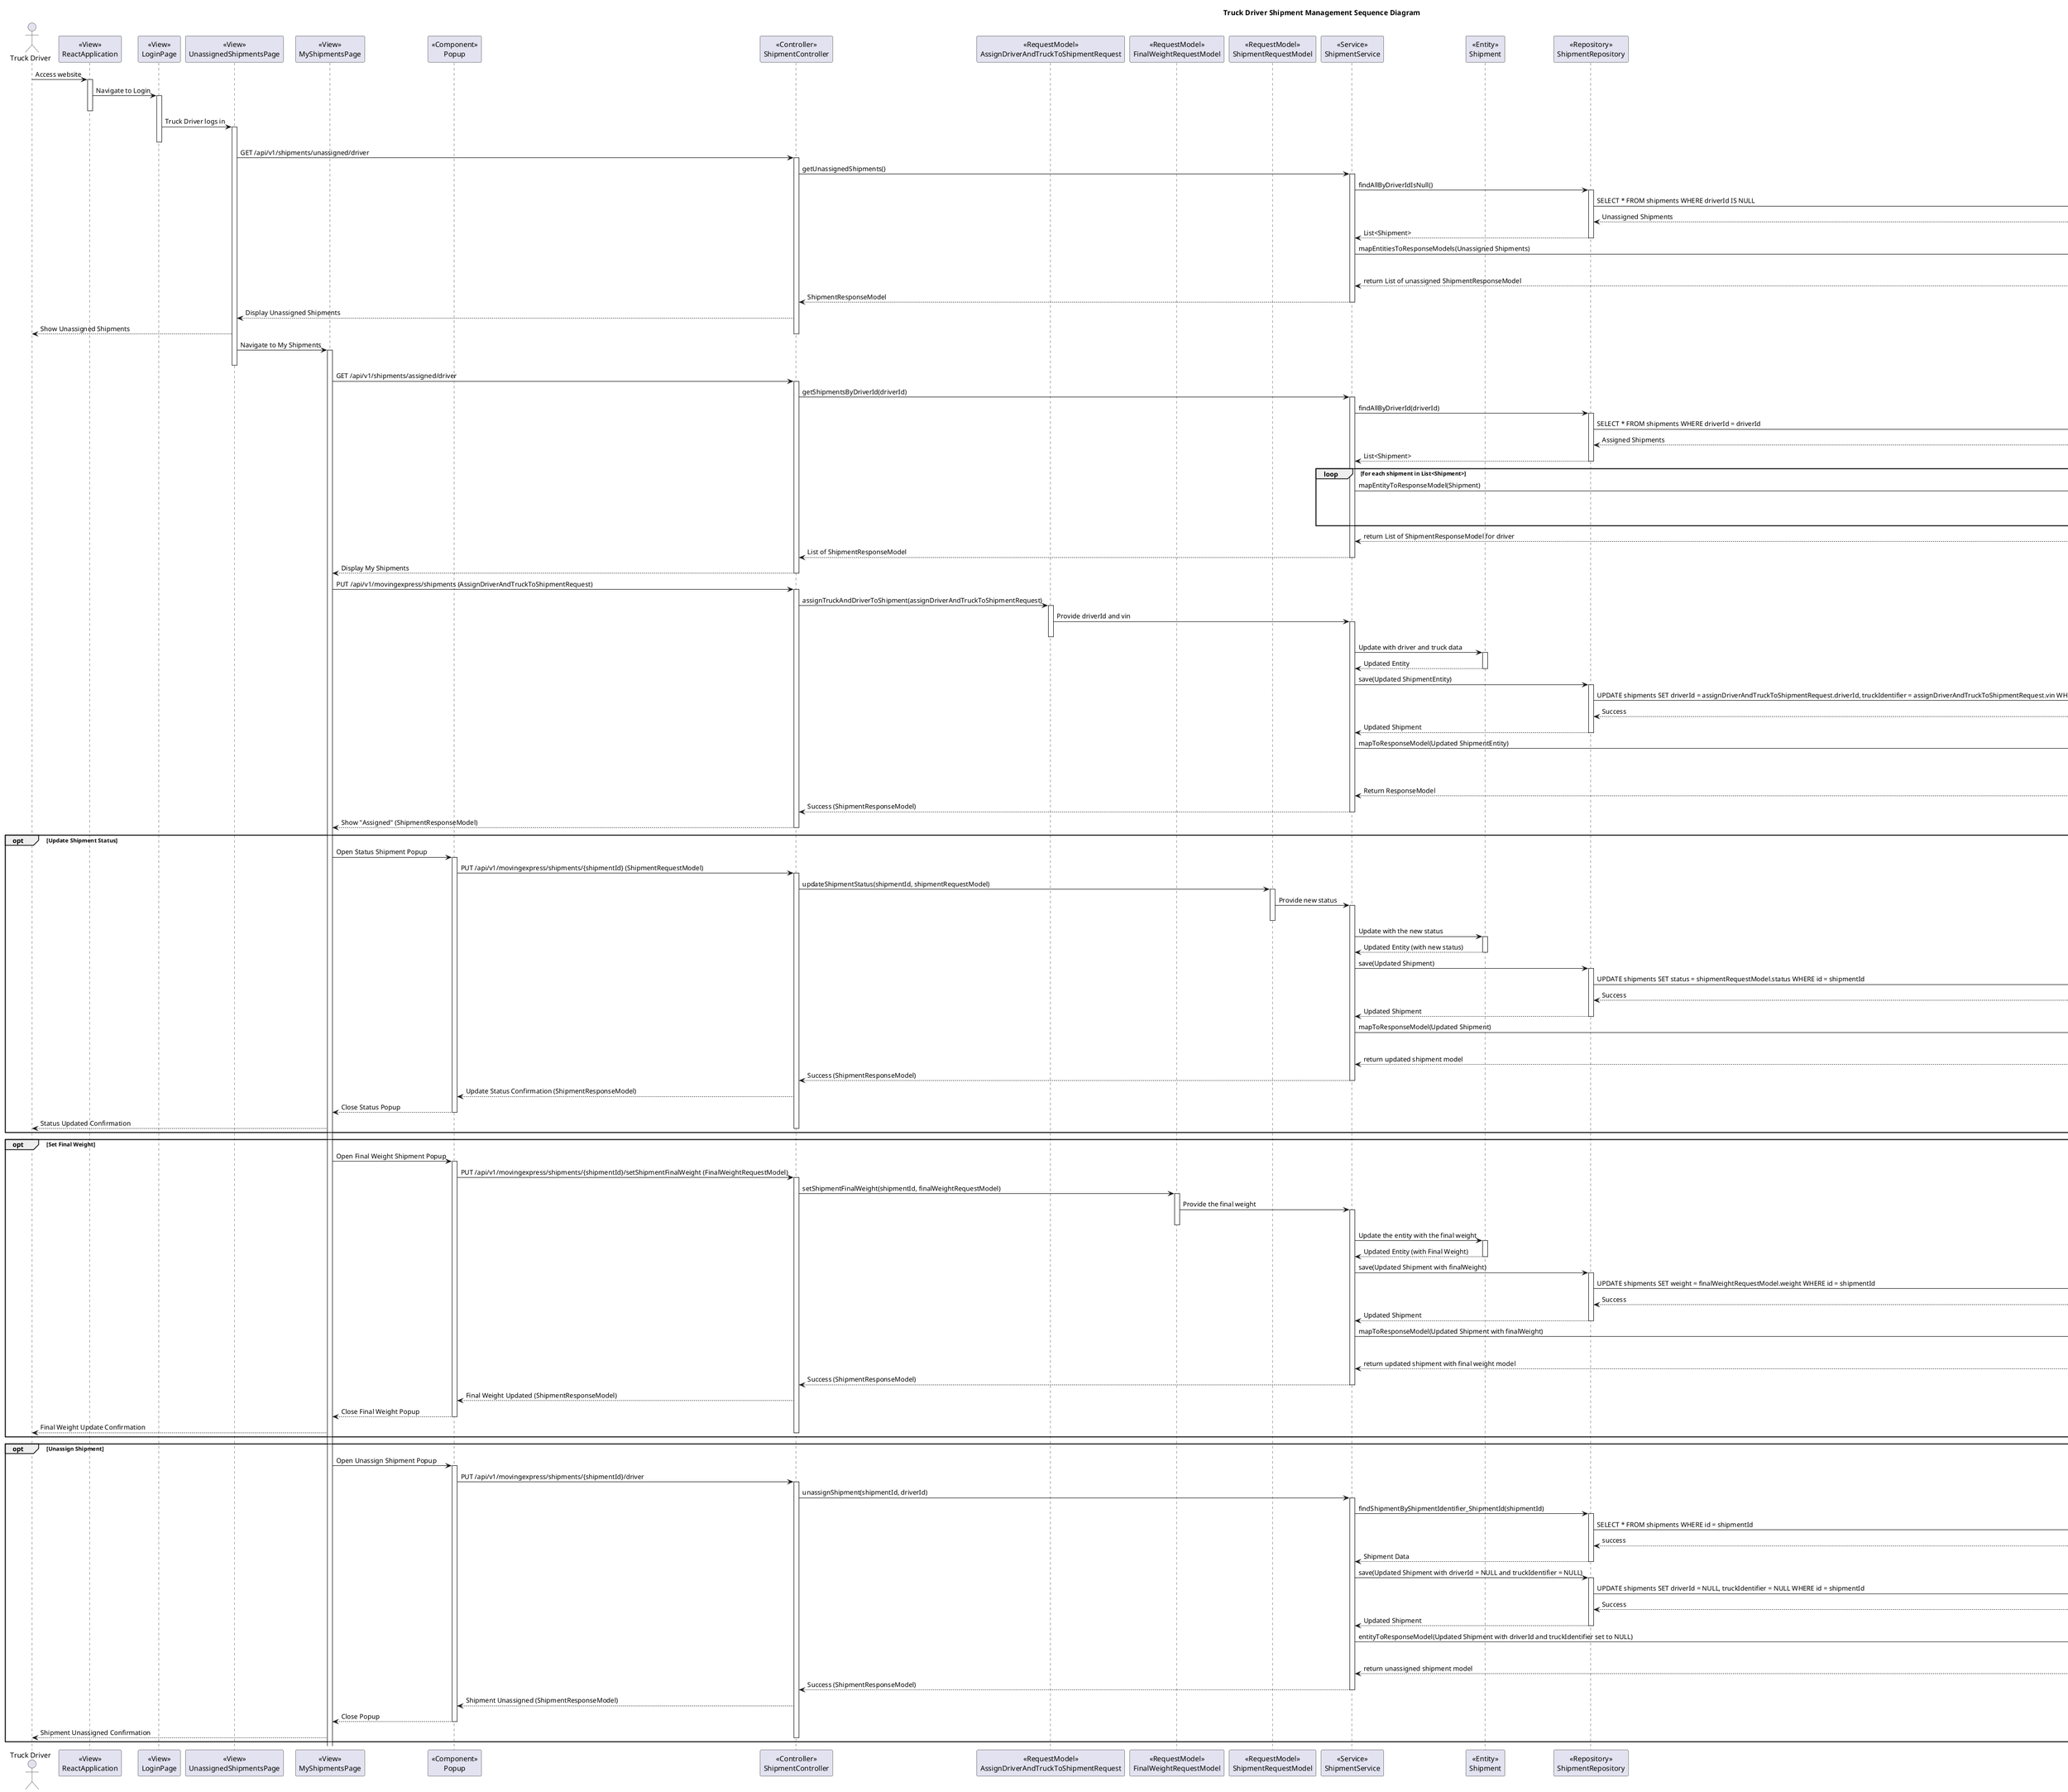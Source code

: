 @startuml
title Truck Driver Shipment Management Sequence Diagram

actor "Truck Driver" as Driver

participant ReactApplication as "<<View>>\nReactApplication"
participant LoginPage as "<<View>>\nLoginPage"
participant UnassignedShipmentsPage as "<<View>>\nUnassignedShipmentsPage"
participant MyShipmentsPage as "<<View>>\nMyShipmentsPage"
participant Popup as "<<Component>>\nPopup"
participant ShipmentController as "<<Controller>>\nShipmentController"
participant AssignDriverAndTruckToShipmentRequest as "<<RequestModel>>\nAssignDriverAndTruckToShipmentRequest"
participant FinalWeightRequestModel as "<<RequestModel>>\nFinalWeightRequestModel"
participant ShipmentRequestModel as "<<RequestModel>>\nShipmentRequestModel"
participant ShipmentService as "<<Service>>\nShipmentService"
participant ShipmentEntity as "<<Entity>>\nShipment"
participant ShipmentRepository as "<<Repository>>\nShipmentRepository"
participant Database as "<<Database>>\nDatabase"
participant ShipmentResponseMapper as "<<Mapper>>\nShipmentResponseMapper"
participant "ShipmentResponseModel" as ShipmentResp
participant ListShipmentResp as "List<ShipmentResponseModel>"


Driver -> ReactApplication : Access website
activate ReactApplication
ReactApplication -> LoginPage : Navigate to Login
activate LoginPage
deactivate ReactApplication

LoginPage -> UnassignedShipmentsPage : Truck Driver logs in
activate UnassignedShipmentsPage
deactivate LoginPage

UnassignedShipmentsPage -> ShipmentController : GET /api/v1/shipments/unassigned/driver
activate ShipmentController

ShipmentController -> ShipmentService : getUnassignedShipments()
activate ShipmentService

ShipmentService -> ShipmentRepository : findAllByDriverIdIsNull()
activate ShipmentRepository

ShipmentRepository -> Database : SELECT * FROM shipments WHERE driverId IS NULL
activate Database
Database --> ShipmentRepository : Unassigned Shipments
deactivate Database

ShipmentRepository --> ShipmentService : List<Shipment>
deactivate ShipmentRepository

ShipmentService -> ShipmentResponseMapper : mapEntitiesToResponseModels(Unassigned Shipments)
activate ShipmentResponseMapper
ShipmentResponseMapper --> ListShipmentResp : fetch "List<ShipmentResponseModel>"(Shipments)
activate ListShipmentResp
ListShipmentResp --> ShipmentService : return List of unassigned ShipmentResponseModel
deactivate ListShipmentResp

deactivate ShipmentResponseMapper

ShipmentService --> ShipmentController : ShipmentResponseModel
deactivate ShipmentService
ShipmentController --> UnassignedShipmentsPage : Display Unassigned Shipments
UnassignedShipmentsPage --> Driver : Show Unassigned Shipments

deactivate ShipmentController

UnassignedShipmentsPage -> MyShipmentsPage : Navigate to My Shipments
activate MyShipmentsPage
deactivate UnassignedShipmentsPage

MyShipmentsPage -> ShipmentController : GET /api/v1/shipments/assigned/driver
activate ShipmentController

ShipmentController -> ShipmentService : getShipmentsByDriverId(driverId)
activate ShipmentService

ShipmentService -> ShipmentRepository : findAllByDriverId(driverId)
activate ShipmentRepository

ShipmentRepository -> Database : SELECT * FROM shipments WHERE driverId = driverId
activate Database
Database --> ShipmentRepository : Assigned Shipments
deactivate Database

ShipmentRepository --> ShipmentService : List<Shipment>
deactivate ShipmentRepository

loop for each shipment in List<Shipment>
    ShipmentService -> ShipmentResponseMapper : mapEntityToResponseModel(Shipment)
    activate ShipmentResponseMapper
    ShipmentResponseMapper --> ListShipmentResp : fetch "ShipmentResponseModel"(Shipment)
    activate ListShipmentResp
    deactivate ShipmentResponseMapper
end
ListShipmentResp --> ShipmentService : return List of ShipmentResponseModel for driver
deactivate ListShipmentResp
ShipmentService --> ShipmentController : List of ShipmentResponseModel
deactivate ShipmentService
ShipmentController --> MyShipmentsPage : Display My Shipments
deactivate ShipmentController

MyShipmentsPage -> ShipmentController : PUT /api/v1/movingexpress/shipments (AssignDriverAndTruckToShipmentRequest)
activate ShipmentController

ShipmentController -> AssignDriverAndTruckToShipmentRequest : assignTruckAndDriverToShipment(assignDriverAndTruckToShipmentRequest)
activate AssignDriverAndTruckToShipmentRequest

AssignDriverAndTruckToShipmentRequest -> ShipmentService : Provide driverId and vin
activate ShipmentService
deactivate AssignDriverAndTruckToShipmentRequest

ShipmentService -> ShipmentEntity : Update with driver and truck data
activate ShipmentEntity
ShipmentEntity --> ShipmentService : Updated Entity
deactivate ShipmentEntity

ShipmentService -> ShipmentRepository : save(Updated ShipmentEntity)
activate ShipmentRepository

ShipmentRepository -> Database : UPDATE shipments SET driverId = assignDriverAndTruckToShipmentRequest.driverId, truckIdentifier = assignDriverAndTruckToShipmentRequest.vin WHERE id = assignDriverAndTruckToShipmentRequest.shipmentId
activate Database
Database --> ShipmentRepository : Success

deactivate Database

ShipmentRepository --> ShipmentService : Updated Shipment
deactivate ShipmentRepository


ShipmentService -> ShipmentResponseMapper : mapToResponseModel(Updated ShipmentEntity)
activate ShipmentResponseMapper
ShipmentResponseMapper --> ShipmentResp : ShipmentResponseModel
activate ShipmentResp
deactivate ShipmentResponseMapper

ShipmentResp --> ShipmentService : Return ResponseModel
deactivate ShipmentResp

ShipmentService --> ShipmentController : Success (ShipmentResponseModel)
deactivate ShipmentService
ShipmentController --> MyShipmentsPage : Show "Assigned" (ShipmentResponseModel)
deactivate ShipmentController


opt Update Shipment Status
    MyShipmentsPage -> Popup : Open Status Shipment Popup
    activate Popup

    Popup -> ShipmentController : PUT /api/v1/movingexpress/shipments/{shipmentId} (ShipmentRequestModel)
    activate ShipmentController

    ShipmentController -> ShipmentRequestModel : updateShipmentStatus(shipmentId, shipmentRequestModel)
    activate ShipmentRequestModel



    ShipmentRequestModel -> ShipmentService : Provide new status
    activate ShipmentService
    deactivate ShipmentRequestModel

    ShipmentService -> ShipmentEntity : Update with the new status
    activate ShipmentEntity
    ShipmentEntity --> ShipmentService : Updated Entity (with new status)
    deactivate ShipmentEntity

    ShipmentService -> ShipmentRepository : save(Updated Shipment)
    activate ShipmentRepository

    ShipmentRepository -> Database : UPDATE shipments SET status = shipmentRequestModel.status WHERE id = shipmentId
    activate Database
    Database --> ShipmentRepository : Success
    deactivate Database

    ShipmentRepository --> ShipmentService : Updated Shipment
    deactivate ShipmentRepository

    ShipmentService -> ShipmentResponseMapper : mapToResponseModel(Updated Shipment)
    activate ShipmentResponseMapper
    ShipmentResponseMapper --> ShipmentResp : fetch new ShipmentResponseModel
    activate ShipmentResp
    ShipmentResp --> ShipmentService : return updated shipment model
    deactivate ShipmentResp
    deactivate ShipmentResponseMapper

    ShipmentService --> ShipmentController : Success (ShipmentResponseModel)
    deactivate ShipmentService
    ShipmentController --> Popup : Update Status Confirmation (ShipmentResponseModel)
    Popup --> MyShipmentsPage : Close Status Popup
    deactivate Popup

    MyShipmentsPage --> Driver : Status Updated Confirmation
    deactivate ShipmentController
end


opt Set Final Weight
    MyShipmentsPage -> Popup : Open Final Weight Shipment Popup
    activate Popup

    Popup -> ShipmentController : PUT /api/v1/movingexpress/shipments/{shipmentId}/setShipmentFinalWeight (FinalWeightRequestModel)
    activate ShipmentController

    ShipmentController -> FinalWeightRequestModel : setShipmentFinalWeight(shipmentId, finalWeightRequestModel)
    activate FinalWeightRequestModel


    FinalWeightRequestModel -> ShipmentService : Provide the final weight
    activate ShipmentService
    deactivate FinalWeightRequestModel

    ShipmentService -> ShipmentEntity : Update the entity with the final weight
    activate ShipmentEntity
    ShipmentEntity --> ShipmentService : Updated Entity (with Final Weight)
    deactivate ShipmentEntity

    ShipmentService -> ShipmentRepository : save(Updated Shipment with finalWeight)
    activate ShipmentRepository

    ShipmentRepository -> Database : UPDATE shipments SET weight = finalWeightRequestModel.weight WHERE id = shipmentId
    activate Database
    Database --> ShipmentRepository : Success
    deactivate Database

    ShipmentRepository --> ShipmentService : Updated Shipment
    deactivate ShipmentRepository

    ShipmentService -> ShipmentResponseMapper : mapToResponseModel(Updated Shipment with finalWeight)
    activate ShipmentResponseMapper
    ShipmentResponseMapper --> ShipmentResp : fetch new ShipmentResponseModel
    activate ShipmentResp
    ShipmentResp --> ShipmentService : return updated shipment with final weight model
    deactivate ShipmentResp
    deactivate ShipmentResponseMapper

    ShipmentService --> ShipmentController : Success (ShipmentResponseModel)
    deactivate ShipmentService
    ShipmentController --> Popup : Final Weight Updated (ShipmentResponseModel)
    Popup --> MyShipmentsPage : Close Final Weight Popup
    deactivate Popup

    MyShipmentsPage --> Driver : Final Weight Update Confirmation
    deactivate ShipmentController
end

opt Unassign Shipment
    MyShipmentsPage -> Popup : Open Unassign Shipment Popup
    activate Popup
    Popup -> ShipmentController : PUT /api/v1/movingexpress/shipments/{shipmentId}/driver
    activate ShipmentController

    ShipmentController -> ShipmentService : unassignShipment(shipmentId, driverId)
    activate ShipmentService

    ShipmentService -> ShipmentRepository : findShipmentByShipmentIdentifier_ShipmentId(shipmentId)
    activate ShipmentRepository

    ShipmentRepository -> Database : SELECT * FROM shipments WHERE id = shipmentId
    activate Database
    Database --> ShipmentRepository : success
    deactivate Database

    ShipmentRepository --> ShipmentService : Shipment Data
    deactivate ShipmentRepository

    ShipmentService -> ShipmentRepository : save(Updated Shipment with driverId = NULL and truckIdentifier = NULL)
    activate ShipmentRepository

    ShipmentRepository -> Database : UPDATE shipments SET driverId = NULL, truckIdentifier = NULL WHERE id = shipmentId
    activate Database
    Database --> ShipmentRepository : Success
    deactivate Database

    ShipmentRepository --> ShipmentService : Updated Shipment
    deactivate ShipmentRepository

    ShipmentService -> ShipmentResponseMapper : entityToResponseModel(Updated Shipment with driverId and truckIdentifier set to NULL)
    activate ShipmentResponseMapper
    ShipmentResponseMapper --> ShipmentResp : fetch new ShipmentResponseModel
    activate ShipmentResp
    ShipmentResp --> ShipmentService : return unassigned shipment model
    deactivate ShipmentResp
    deactivate ShipmentResponseMapper

    ShipmentService --> ShipmentController : Success (ShipmentResponseModel)
    deactivate ShipmentService
    ShipmentController --> Popup : Shipment Unassigned (ShipmentResponseModel)
    Popup --> MyShipmentsPage : Close Popup
    deactivate Popup
    MyShipmentsPage --> Driver : Shipment Unassigned Confirmation

    deactivate ShipmentController
end

@enduml
